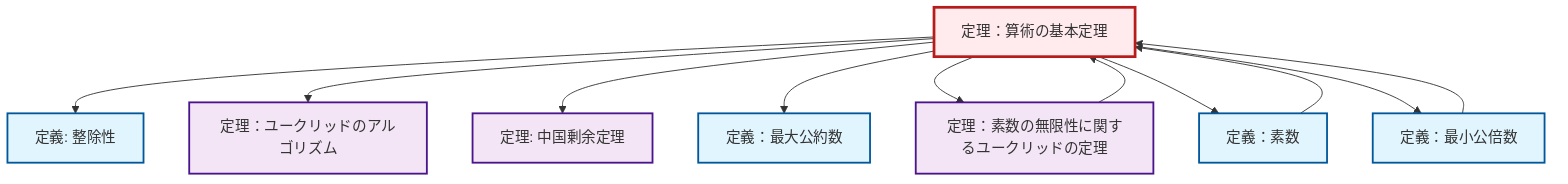 graph TD
    classDef definition fill:#e1f5fe,stroke:#01579b,stroke-width:2px
    classDef theorem fill:#f3e5f5,stroke:#4a148c,stroke-width:2px
    classDef axiom fill:#fff3e0,stroke:#e65100,stroke-width:2px
    classDef example fill:#e8f5e9,stroke:#1b5e20,stroke-width:2px
    classDef current fill:#ffebee,stroke:#b71c1c,stroke-width:3px
    thm-fundamental-arithmetic["定理：算術の基本定理"]:::theorem
    def-lcm["定義：最小公倍数"]:::definition
    def-prime["定義：素数"]:::definition
    thm-euclid-infinitude-primes["定理：素数の無限性に関するユークリッドの定理"]:::theorem
    def-gcd["定義：最大公約数"]:::definition
    thm-chinese-remainder["定理: 中国剰余定理"]:::theorem
    thm-euclidean-algorithm["定理：ユークリッドのアルゴリズム"]:::theorem
    def-divisibility["定義: 整除性"]:::definition
    thm-euclid-infinitude-primes --> thm-fundamental-arithmetic
    thm-fundamental-arithmetic --> def-divisibility
    thm-fundamental-arithmetic --> thm-euclidean-algorithm
    thm-fundamental-arithmetic --> thm-chinese-remainder
    thm-fundamental-arithmetic --> def-gcd
    thm-fundamental-arithmetic --> thm-euclid-infinitude-primes
    thm-fundamental-arithmetic --> def-prime
    def-prime --> thm-fundamental-arithmetic
    def-lcm --> thm-fundamental-arithmetic
    thm-fundamental-arithmetic --> def-lcm
    class thm-fundamental-arithmetic current